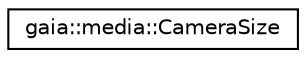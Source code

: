 digraph G
{
  edge [fontname="Helvetica",fontsize="10",labelfontname="Helvetica",labelfontsize="10"];
  node [fontname="Helvetica",fontsize="10",shape=record];
  rankdir=LR;
  Node1 [label="gaia::media::CameraSize",height=0.2,width=0.4,color="black", fillcolor="white", style="filled",URL="$dd/d87/classgaia_1_1media_1_1_camera_size.html",tooltip="Image size (width and height dimensions)."];
}
